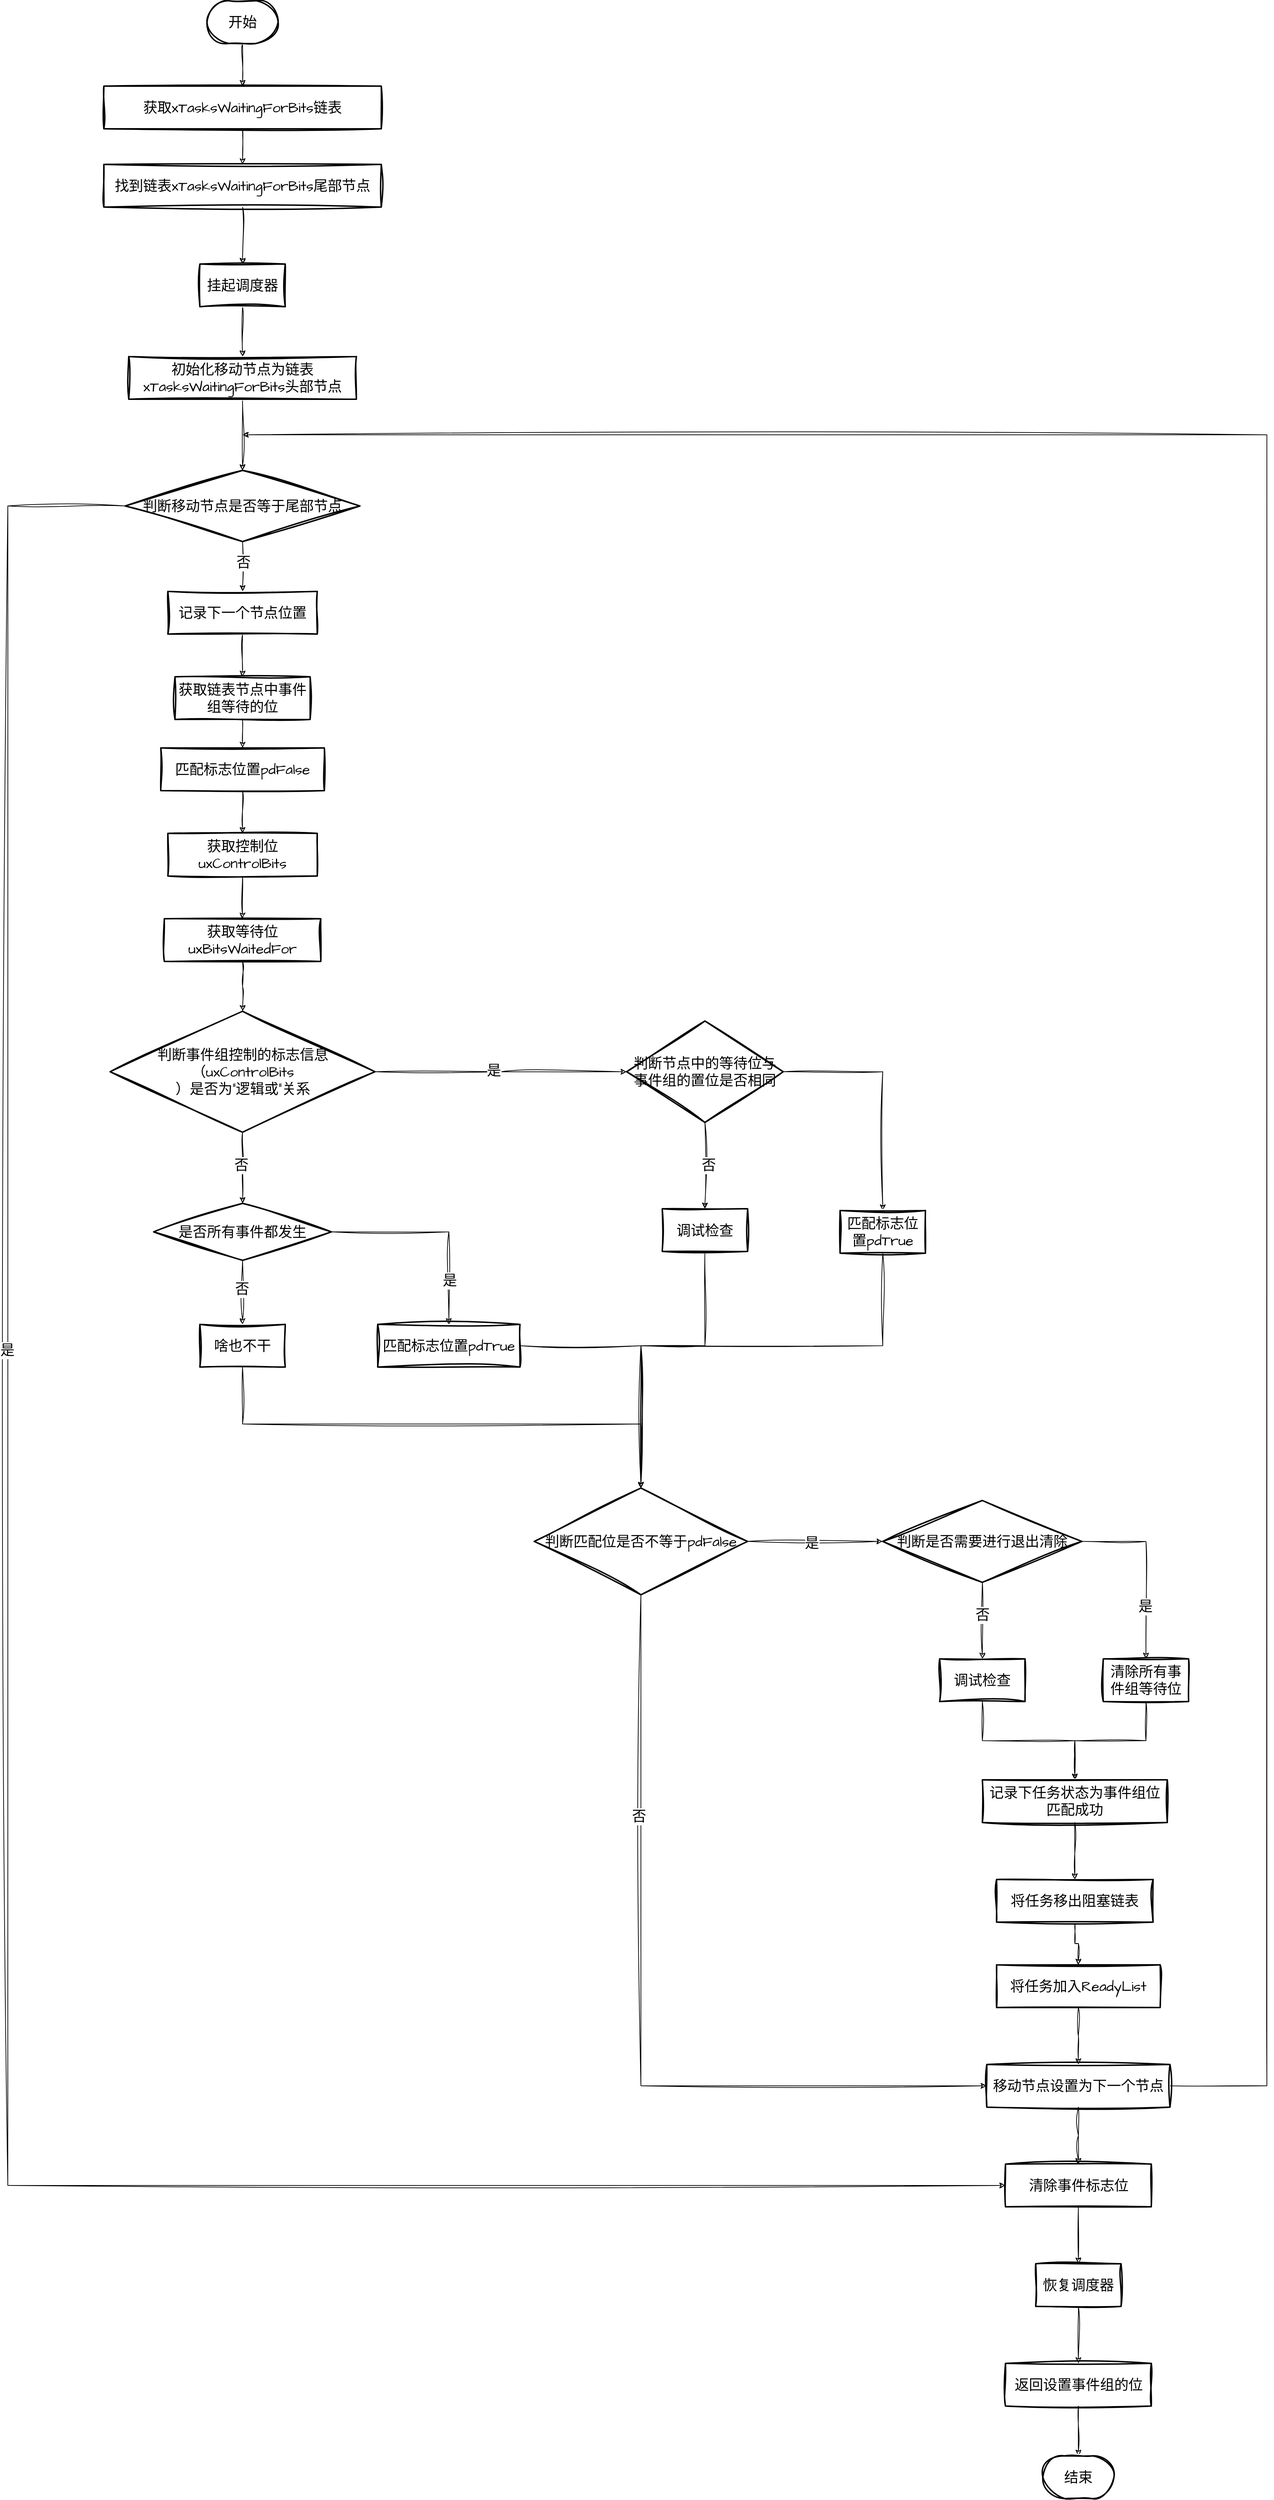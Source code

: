 <mxfile version="21.6.8" type="device">
  <diagram name="第 1 页" id="2jLeyboqFyv5W4rlKdoD">
    <mxGraphModel dx="2625" dy="1573" grid="1" gridSize="10" guides="1" tooltips="1" connect="1" arrows="1" fold="1" page="1" pageScale="1" pageWidth="3300" pageHeight="4681" math="0" shadow="0">
      <root>
        <mxCell id="0" />
        <mxCell id="1" parent="0" />
        <mxCell id="trLXYf26ftDSueT9GZZE-4" value="" style="edgeStyle=orthogonalEdgeStyle;rounded=0;hachureGap=4;orthogonalLoop=1;jettySize=auto;html=1;fontFamily=Architects Daughter;fontSource=https%3A%2F%2Ffonts.googleapis.com%2Fcss%3Ffamily%3DArchitects%2BDaughter;fontSize=16;sketch=1;curveFitting=1;jiggle=2;" edge="1" parent="1" source="trLXYf26ftDSueT9GZZE-2" target="trLXYf26ftDSueT9GZZE-3">
          <mxGeometry relative="1" as="geometry" />
        </mxCell>
        <mxCell id="trLXYf26ftDSueT9GZZE-2" value="开始" style="strokeWidth=2;html=1;shape=mxgraph.flowchart.terminator;whiteSpace=wrap;hachureGap=4;fontFamily=Architects Daughter;fontSource=https%3A%2F%2Ffonts.googleapis.com%2Fcss%3Ffamily%3DArchitects%2BDaughter;fontSize=20;rounded=0;sketch=1;curveFitting=1;jiggle=2;" vertex="1" parent="1">
          <mxGeometry x="350" y="60" width="100" height="60" as="geometry" />
        </mxCell>
        <mxCell id="trLXYf26ftDSueT9GZZE-6" value="" style="edgeStyle=orthogonalEdgeStyle;rounded=0;hachureGap=4;orthogonalLoop=1;jettySize=auto;html=1;fontFamily=Architects Daughter;fontSource=https%3A%2F%2Ffonts.googleapis.com%2Fcss%3Ffamily%3DArchitects%2BDaughter;fontSize=16;sketch=1;curveFitting=1;jiggle=2;" edge="1" parent="1" source="trLXYf26ftDSueT9GZZE-3" target="trLXYf26ftDSueT9GZZE-5">
          <mxGeometry relative="1" as="geometry" />
        </mxCell>
        <mxCell id="trLXYf26ftDSueT9GZZE-3" value="获取xTasksWaitingForBits链表" style="whiteSpace=wrap;html=1;fontSize=20;fontFamily=Architects Daughter;strokeWidth=2;hachureGap=4;fontSource=https%3A%2F%2Ffonts.googleapis.com%2Fcss%3Ffamily%3DArchitects%2BDaughter;rounded=0;sketch=1;curveFitting=1;jiggle=2;" vertex="1" parent="1">
          <mxGeometry x="205" y="180" width="390" height="60" as="geometry" />
        </mxCell>
        <mxCell id="trLXYf26ftDSueT9GZZE-8" value="" style="edgeStyle=orthogonalEdgeStyle;rounded=0;hachureGap=4;orthogonalLoop=1;jettySize=auto;html=1;fontFamily=Architects Daughter;fontSource=https%3A%2F%2Ffonts.googleapis.com%2Fcss%3Ffamily%3DArchitects%2BDaughter;fontSize=16;sketch=1;curveFitting=1;jiggle=2;" edge="1" parent="1" source="trLXYf26ftDSueT9GZZE-5" target="trLXYf26ftDSueT9GZZE-7">
          <mxGeometry relative="1" as="geometry" />
        </mxCell>
        <mxCell id="trLXYf26ftDSueT9GZZE-5" value="找到链表xTasksWaitingForBits尾部节点" style="whiteSpace=wrap;html=1;fontSize=20;fontFamily=Architects Daughter;strokeWidth=2;hachureGap=4;fontSource=https%3A%2F%2Ffonts.googleapis.com%2Fcss%3Ffamily%3DArchitects%2BDaughter;rounded=0;sketch=1;curveFitting=1;jiggle=2;" vertex="1" parent="1">
          <mxGeometry x="205" y="290" width="390" height="60" as="geometry" />
        </mxCell>
        <mxCell id="trLXYf26ftDSueT9GZZE-10" value="" style="edgeStyle=orthogonalEdgeStyle;rounded=0;hachureGap=4;orthogonalLoop=1;jettySize=auto;html=1;fontFamily=Architects Daughter;fontSource=https%3A%2F%2Ffonts.googleapis.com%2Fcss%3Ffamily%3DArchitects%2BDaughter;fontSize=16;sketch=1;curveFitting=1;jiggle=2;" edge="1" parent="1" source="trLXYf26ftDSueT9GZZE-7" target="trLXYf26ftDSueT9GZZE-9">
          <mxGeometry relative="1" as="geometry" />
        </mxCell>
        <mxCell id="trLXYf26ftDSueT9GZZE-7" value="挂起调度器" style="whiteSpace=wrap;html=1;fontSize=20;fontFamily=Architects Daughter;strokeWidth=2;hachureGap=4;fontSource=https%3A%2F%2Ffonts.googleapis.com%2Fcss%3Ffamily%3DArchitects%2BDaughter;rounded=0;sketch=1;curveFitting=1;jiggle=2;" vertex="1" parent="1">
          <mxGeometry x="340" y="430" width="120" height="60" as="geometry" />
        </mxCell>
        <mxCell id="trLXYf26ftDSueT9GZZE-12" value="" style="edgeStyle=orthogonalEdgeStyle;rounded=0;hachureGap=4;orthogonalLoop=1;jettySize=auto;html=1;fontFamily=Architects Daughter;fontSource=https%3A%2F%2Ffonts.googleapis.com%2Fcss%3Ffamily%3DArchitects%2BDaughter;fontSize=16;sketch=1;curveFitting=1;jiggle=2;" edge="1" parent="1" source="trLXYf26ftDSueT9GZZE-9" target="trLXYf26ftDSueT9GZZE-11">
          <mxGeometry relative="1" as="geometry" />
        </mxCell>
        <mxCell id="trLXYf26ftDSueT9GZZE-9" value="初始化移动节点为链表xTasksWaitingForBits头部节点" style="whiteSpace=wrap;html=1;fontSize=20;fontFamily=Architects Daughter;strokeWidth=2;hachureGap=4;fontSource=https%3A%2F%2Ffonts.googleapis.com%2Fcss%3Ffamily%3DArchitects%2BDaughter;rounded=0;sketch=1;curveFitting=1;jiggle=2;" vertex="1" parent="1">
          <mxGeometry x="240" y="560" width="320" height="60" as="geometry" />
        </mxCell>
        <mxCell id="trLXYf26ftDSueT9GZZE-14" value="" style="edgeStyle=orthogonalEdgeStyle;rounded=0;hachureGap=4;orthogonalLoop=1;jettySize=auto;html=1;fontFamily=Architects Daughter;fontSource=https%3A%2F%2Ffonts.googleapis.com%2Fcss%3Ffamily%3DArchitects%2BDaughter;fontSize=16;sketch=1;curveFitting=1;jiggle=2;" edge="1" parent="1" source="trLXYf26ftDSueT9GZZE-11" target="trLXYf26ftDSueT9GZZE-13">
          <mxGeometry relative="1" as="geometry" />
        </mxCell>
        <mxCell id="trLXYf26ftDSueT9GZZE-23" value="否" style="edgeLabel;html=1;align=center;verticalAlign=middle;resizable=0;points=[];fontSize=20;fontFamily=Architects Daughter;rounded=0;sketch=1;curveFitting=1;jiggle=2;" vertex="1" connectable="0" parent="trLXYf26ftDSueT9GZZE-14">
          <mxGeometry x="-0.171" y="1" relative="1" as="geometry">
            <mxPoint as="offset" />
          </mxGeometry>
        </mxCell>
        <mxCell id="trLXYf26ftDSueT9GZZE-88" style="edgeStyle=orthogonalEdgeStyle;rounded=0;orthogonalLoop=1;jettySize=auto;html=1;entryX=0;entryY=0.5;entryDx=0;entryDy=0;sketch=1;curveFitting=1;jiggle=2;" edge="1" parent="1" source="trLXYf26ftDSueT9GZZE-11" target="trLXYf26ftDSueT9GZZE-78">
          <mxGeometry relative="1" as="geometry">
            <Array as="points">
              <mxPoint x="70" y="770" />
              <mxPoint x="70" y="3130" />
            </Array>
          </mxGeometry>
        </mxCell>
        <mxCell id="trLXYf26ftDSueT9GZZE-90" value="是" style="edgeLabel;html=1;align=center;verticalAlign=middle;resizable=0;points=[];fontSize=20;fontFamily=Architects Daughter;" vertex="1" connectable="0" parent="trLXYf26ftDSueT9GZZE-88">
          <mxGeometry x="-0.312" y="-1" relative="1" as="geometry">
            <mxPoint as="offset" />
          </mxGeometry>
        </mxCell>
        <mxCell id="trLXYf26ftDSueT9GZZE-11" value="判断移动节点是否等于尾部节点" style="rhombus;whiteSpace=wrap;html=1;fontSize=20;fontFamily=Architects Daughter;strokeWidth=2;hachureGap=4;fontSource=https%3A%2F%2Ffonts.googleapis.com%2Fcss%3Ffamily%3DArchitects%2BDaughter;rounded=0;sketch=1;curveFitting=1;jiggle=2;" vertex="1" parent="1">
          <mxGeometry x="235" y="720" width="330" height="100" as="geometry" />
        </mxCell>
        <mxCell id="trLXYf26ftDSueT9GZZE-16" value="" style="edgeStyle=orthogonalEdgeStyle;rounded=0;hachureGap=4;orthogonalLoop=1;jettySize=auto;html=1;fontFamily=Architects Daughter;fontSource=https%3A%2F%2Ffonts.googleapis.com%2Fcss%3Ffamily%3DArchitects%2BDaughter;fontSize=16;sketch=1;curveFitting=1;jiggle=2;" edge="1" parent="1" source="trLXYf26ftDSueT9GZZE-13" target="trLXYf26ftDSueT9GZZE-15">
          <mxGeometry relative="1" as="geometry" />
        </mxCell>
        <mxCell id="trLXYf26ftDSueT9GZZE-13" value="记录下一个节点位置" style="whiteSpace=wrap;html=1;fontSize=20;fontFamily=Architects Daughter;strokeWidth=2;hachureGap=4;fontSource=https%3A%2F%2Ffonts.googleapis.com%2Fcss%3Ffamily%3DArchitects%2BDaughter;rounded=0;sketch=1;curveFitting=1;jiggle=2;" vertex="1" parent="1">
          <mxGeometry x="295" y="890" width="210" height="60" as="geometry" />
        </mxCell>
        <mxCell id="trLXYf26ftDSueT9GZZE-18" value="" style="edgeStyle=orthogonalEdgeStyle;rounded=0;hachureGap=4;orthogonalLoop=1;jettySize=auto;html=1;fontFamily=Architects Daughter;fontSource=https%3A%2F%2Ffonts.googleapis.com%2Fcss%3Ffamily%3DArchitects%2BDaughter;fontSize=16;sketch=1;curveFitting=1;jiggle=2;" edge="1" parent="1" source="trLXYf26ftDSueT9GZZE-15" target="trLXYf26ftDSueT9GZZE-17">
          <mxGeometry relative="1" as="geometry" />
        </mxCell>
        <mxCell id="trLXYf26ftDSueT9GZZE-15" value="获取链表节点中事件组等待的位" style="whiteSpace=wrap;html=1;fontSize=20;fontFamily=Architects Daughter;strokeWidth=2;hachureGap=4;fontSource=https%3A%2F%2Ffonts.googleapis.com%2Fcss%3Ffamily%3DArchitects%2BDaughter;rounded=0;sketch=1;curveFitting=1;jiggle=2;" vertex="1" parent="1">
          <mxGeometry x="305" y="1010" width="190" height="60" as="geometry" />
        </mxCell>
        <mxCell id="trLXYf26ftDSueT9GZZE-20" value="" style="edgeStyle=orthogonalEdgeStyle;rounded=0;hachureGap=4;orthogonalLoop=1;jettySize=auto;html=1;fontFamily=Architects Daughter;fontSource=https%3A%2F%2Ffonts.googleapis.com%2Fcss%3Ffamily%3DArchitects%2BDaughter;fontSize=16;sketch=1;curveFitting=1;jiggle=2;" edge="1" parent="1" source="trLXYf26ftDSueT9GZZE-17" target="trLXYf26ftDSueT9GZZE-19">
          <mxGeometry relative="1" as="geometry" />
        </mxCell>
        <mxCell id="trLXYf26ftDSueT9GZZE-17" value="匹配标志位置pdFalse" style="whiteSpace=wrap;html=1;fontSize=20;fontFamily=Architects Daughter;strokeWidth=2;hachureGap=4;fontSource=https%3A%2F%2Ffonts.googleapis.com%2Fcss%3Ffamily%3DArchitects%2BDaughter;rounded=0;sketch=1;curveFitting=1;jiggle=2;" vertex="1" parent="1">
          <mxGeometry x="285" y="1110" width="230" height="60" as="geometry" />
        </mxCell>
        <mxCell id="trLXYf26ftDSueT9GZZE-25" value="" style="edgeStyle=orthogonalEdgeStyle;rounded=0;hachureGap=4;orthogonalLoop=1;jettySize=auto;html=1;fontFamily=Architects Daughter;fontSource=https%3A%2F%2Ffonts.googleapis.com%2Fcss%3Ffamily%3DArchitects%2BDaughter;fontSize=16;sketch=1;curveFitting=1;jiggle=2;" edge="1" parent="1" source="trLXYf26ftDSueT9GZZE-19" target="trLXYf26ftDSueT9GZZE-24">
          <mxGeometry relative="1" as="geometry" />
        </mxCell>
        <mxCell id="trLXYf26ftDSueT9GZZE-19" value="获取控制位uxControlBits" style="whiteSpace=wrap;html=1;fontSize=20;fontFamily=Architects Daughter;strokeWidth=2;hachureGap=4;fontSource=https%3A%2F%2Ffonts.googleapis.com%2Fcss%3Ffamily%3DArchitects%2BDaughter;rounded=0;sketch=1;curveFitting=1;jiggle=2;" vertex="1" parent="1">
          <mxGeometry x="295" y="1230" width="210" height="60" as="geometry" />
        </mxCell>
        <mxCell id="trLXYf26ftDSueT9GZZE-27" value="" style="edgeStyle=orthogonalEdgeStyle;rounded=0;hachureGap=4;orthogonalLoop=1;jettySize=auto;html=1;fontFamily=Architects Daughter;fontSource=https%3A%2F%2Ffonts.googleapis.com%2Fcss%3Ffamily%3DArchitects%2BDaughter;fontSize=16;sketch=1;curveFitting=1;jiggle=2;" edge="1" parent="1" source="trLXYf26ftDSueT9GZZE-24" target="trLXYf26ftDSueT9GZZE-26">
          <mxGeometry relative="1" as="geometry" />
        </mxCell>
        <mxCell id="trLXYf26ftDSueT9GZZE-24" value="获取等待位uxBitsWaitedFor" style="whiteSpace=wrap;html=1;fontSize=20;fontFamily=Architects Daughter;strokeWidth=2;hachureGap=4;fontSource=https%3A%2F%2Ffonts.googleapis.com%2Fcss%3Ffamily%3DArchitects%2BDaughter;rounded=0;sketch=1;curveFitting=1;jiggle=2;" vertex="1" parent="1">
          <mxGeometry x="290" y="1350" width="220" height="60" as="geometry" />
        </mxCell>
        <mxCell id="trLXYf26ftDSueT9GZZE-29" value="" style="edgeStyle=orthogonalEdgeStyle;rounded=0;hachureGap=4;orthogonalLoop=1;jettySize=auto;html=1;fontFamily=Architects Daughter;fontSource=https%3A%2F%2Ffonts.googleapis.com%2Fcss%3Ffamily%3DArchitects%2BDaughter;fontSize=16;sketch=1;curveFitting=1;jiggle=2;" edge="1" parent="1" source="trLXYf26ftDSueT9GZZE-26" target="trLXYf26ftDSueT9GZZE-28">
          <mxGeometry relative="1" as="geometry" />
        </mxCell>
        <mxCell id="trLXYf26ftDSueT9GZZE-30" value="否" style="edgeLabel;html=1;align=center;verticalAlign=middle;resizable=0;points=[];fontSize=20;fontFamily=Architects Daughter;rounded=0;sketch=1;curveFitting=1;jiggle=2;" vertex="1" connectable="0" parent="trLXYf26ftDSueT9GZZE-29">
          <mxGeometry x="-0.077" y="-2" relative="1" as="geometry">
            <mxPoint as="offset" />
          </mxGeometry>
        </mxCell>
        <mxCell id="trLXYf26ftDSueT9GZZE-38" value="" style="edgeStyle=orthogonalEdgeStyle;rounded=0;hachureGap=4;orthogonalLoop=1;jettySize=auto;html=1;fontFamily=Architects Daughter;fontSource=https%3A%2F%2Ffonts.googleapis.com%2Fcss%3Ffamily%3DArchitects%2BDaughter;fontSize=16;sketch=1;curveFitting=1;jiggle=2;" edge="1" parent="1" source="trLXYf26ftDSueT9GZZE-26" target="trLXYf26ftDSueT9GZZE-37">
          <mxGeometry relative="1" as="geometry" />
        </mxCell>
        <mxCell id="trLXYf26ftDSueT9GZZE-39" value="是" style="edgeLabel;html=1;align=center;verticalAlign=middle;resizable=0;points=[];fontSize=20;fontFamily=Architects Daughter;rounded=0;sketch=1;curveFitting=1;jiggle=2;" vertex="1" connectable="0" parent="trLXYf26ftDSueT9GZZE-38">
          <mxGeometry x="-0.061" y="2" relative="1" as="geometry">
            <mxPoint as="offset" />
          </mxGeometry>
        </mxCell>
        <mxCell id="trLXYf26ftDSueT9GZZE-26" value="判断事件组控制的标志信息（uxControlBits&lt;br&gt;）是否为“逻辑或”关系" style="rhombus;whiteSpace=wrap;html=1;fontSize=20;fontFamily=Architects Daughter;strokeWidth=2;hachureGap=4;fontSource=https%3A%2F%2Ffonts.googleapis.com%2Fcss%3Ffamily%3DArchitects%2BDaughter;rounded=0;sketch=1;curveFitting=1;jiggle=2;" vertex="1" parent="1">
          <mxGeometry x="213.75" y="1480" width="372.5" height="170" as="geometry" />
        </mxCell>
        <mxCell id="trLXYf26ftDSueT9GZZE-32" value="" style="edgeStyle=orthogonalEdgeStyle;rounded=0;hachureGap=4;orthogonalLoop=1;jettySize=auto;html=1;fontFamily=Architects Daughter;fontSource=https%3A%2F%2Ffonts.googleapis.com%2Fcss%3Ffamily%3DArchitects%2BDaughter;fontSize=16;sketch=1;curveFitting=1;jiggle=2;" edge="1" parent="1" source="trLXYf26ftDSueT9GZZE-28" target="trLXYf26ftDSueT9GZZE-31">
          <mxGeometry relative="1" as="geometry" />
        </mxCell>
        <mxCell id="trLXYf26ftDSueT9GZZE-33" value="否" style="edgeLabel;html=1;align=center;verticalAlign=middle;resizable=0;points=[];fontSize=20;fontFamily=Architects Daughter;rounded=0;sketch=1;curveFitting=1;jiggle=2;" vertex="1" connectable="0" parent="trLXYf26ftDSueT9GZZE-32">
          <mxGeometry x="-0.108" y="-1" relative="1" as="geometry">
            <mxPoint as="offset" />
          </mxGeometry>
        </mxCell>
        <mxCell id="trLXYf26ftDSueT9GZZE-35" value="" style="edgeStyle=orthogonalEdgeStyle;rounded=0;hachureGap=4;orthogonalLoop=1;jettySize=auto;html=1;fontFamily=Architects Daughter;fontSource=https%3A%2F%2Ffonts.googleapis.com%2Fcss%3Ffamily%3DArchitects%2BDaughter;fontSize=16;sketch=1;curveFitting=1;jiggle=2;" edge="1" parent="1" source="trLXYf26ftDSueT9GZZE-28" target="trLXYf26ftDSueT9GZZE-34">
          <mxGeometry relative="1" as="geometry" />
        </mxCell>
        <mxCell id="trLXYf26ftDSueT9GZZE-36" value="是" style="edgeLabel;html=1;align=center;verticalAlign=middle;resizable=0;points=[];fontSize=20;fontFamily=Architects Daughter;rounded=0;sketch=1;curveFitting=1;jiggle=2;" vertex="1" connectable="0" parent="trLXYf26ftDSueT9GZZE-35">
          <mxGeometry x="0.578" y="1" relative="1" as="geometry">
            <mxPoint as="offset" />
          </mxGeometry>
        </mxCell>
        <mxCell id="trLXYf26ftDSueT9GZZE-28" value="是否所有事件都发生" style="rhombus;whiteSpace=wrap;html=1;fontSize=20;fontFamily=Architects Daughter;strokeWidth=2;hachureGap=4;fontSource=https%3A%2F%2Ffonts.googleapis.com%2Fcss%3Ffamily%3DArchitects%2BDaughter;rounded=0;sketch=1;curveFitting=1;jiggle=2;" vertex="1" parent="1">
          <mxGeometry x="275" y="1750" width="250" height="80" as="geometry" />
        </mxCell>
        <mxCell id="trLXYf26ftDSueT9GZZE-49" value="" style="edgeStyle=orthogonalEdgeStyle;rounded=0;hachureGap=4;orthogonalLoop=1;jettySize=auto;html=1;fontFamily=Architects Daughter;fontSource=https%3A%2F%2Ffonts.googleapis.com%2Fcss%3Ffamily%3DArchitects%2BDaughter;fontSize=16;sketch=1;curveFitting=1;jiggle=2;" edge="1" parent="1" source="trLXYf26ftDSueT9GZZE-31" target="trLXYf26ftDSueT9GZZE-48">
          <mxGeometry relative="1" as="geometry">
            <Array as="points">
              <mxPoint x="400" y="2060" />
              <mxPoint x="960" y="2060" />
            </Array>
          </mxGeometry>
        </mxCell>
        <mxCell id="trLXYf26ftDSueT9GZZE-31" value="啥也不干" style="whiteSpace=wrap;html=1;fontSize=20;fontFamily=Architects Daughter;strokeWidth=2;hachureGap=4;fontSource=https%3A%2F%2Ffonts.googleapis.com%2Fcss%3Ffamily%3DArchitects%2BDaughter;rounded=0;sketch=1;curveFitting=1;jiggle=2;" vertex="1" parent="1">
          <mxGeometry x="340" y="1920" width="120" height="60" as="geometry" />
        </mxCell>
        <mxCell id="trLXYf26ftDSueT9GZZE-52" style="edgeStyle=orthogonalEdgeStyle;rounded=0;hachureGap=4;orthogonalLoop=1;jettySize=auto;html=1;entryX=0.5;entryY=0;entryDx=0;entryDy=0;fontFamily=Architects Daughter;fontSource=https%3A%2F%2Ffonts.googleapis.com%2Fcss%3Ffamily%3DArchitects%2BDaughter;fontSize=16;sketch=1;curveFitting=1;jiggle=2;" edge="1" parent="1" source="trLXYf26ftDSueT9GZZE-34" target="trLXYf26ftDSueT9GZZE-48">
          <mxGeometry relative="1" as="geometry" />
        </mxCell>
        <mxCell id="trLXYf26ftDSueT9GZZE-34" value="匹配标志位置pdTrue" style="whiteSpace=wrap;html=1;fontSize=20;fontFamily=Architects Daughter;strokeWidth=2;hachureGap=4;fontSource=https%3A%2F%2Ffonts.googleapis.com%2Fcss%3Ffamily%3DArchitects%2BDaughter;rounded=0;sketch=1;curveFitting=1;jiggle=2;" vertex="1" parent="1">
          <mxGeometry x="590" y="1920" width="200" height="60" as="geometry" />
        </mxCell>
        <mxCell id="trLXYf26ftDSueT9GZZE-41" value="" style="edgeStyle=orthogonalEdgeStyle;rounded=0;hachureGap=4;orthogonalLoop=1;jettySize=auto;html=1;fontFamily=Architects Daughter;fontSource=https%3A%2F%2Ffonts.googleapis.com%2Fcss%3Ffamily%3DArchitects%2BDaughter;fontSize=16;sketch=1;curveFitting=1;jiggle=2;" edge="1" parent="1" source="trLXYf26ftDSueT9GZZE-37" target="trLXYf26ftDSueT9GZZE-40">
          <mxGeometry relative="1" as="geometry" />
        </mxCell>
        <mxCell id="trLXYf26ftDSueT9GZZE-42" value="否" style="edgeLabel;html=1;align=center;verticalAlign=middle;resizable=0;points=[];fontSize=20;fontFamily=Architects Daughter;rounded=0;sketch=1;curveFitting=1;jiggle=2;" vertex="1" connectable="0" parent="trLXYf26ftDSueT9GZZE-41">
          <mxGeometry x="-0.017" y="5" relative="1" as="geometry">
            <mxPoint as="offset" />
          </mxGeometry>
        </mxCell>
        <mxCell id="trLXYf26ftDSueT9GZZE-44" value="" style="edgeStyle=orthogonalEdgeStyle;rounded=0;hachureGap=4;orthogonalLoop=1;jettySize=auto;html=1;fontFamily=Architects Daughter;fontSource=https%3A%2F%2Ffonts.googleapis.com%2Fcss%3Ffamily%3DArchitects%2BDaughter;fontSize=16;sketch=1;curveFitting=1;jiggle=2;" edge="1" parent="1" source="trLXYf26ftDSueT9GZZE-37" target="trLXYf26ftDSueT9GZZE-43">
          <mxGeometry relative="1" as="geometry" />
        </mxCell>
        <mxCell id="trLXYf26ftDSueT9GZZE-37" value="判断节点中的等待位与事件组的置位是否相同" style="rhombus;whiteSpace=wrap;html=1;fontSize=20;fontFamily=Architects Daughter;strokeWidth=2;hachureGap=4;fontSource=https%3A%2F%2Ffonts.googleapis.com%2Fcss%3Ffamily%3DArchitects%2BDaughter;rounded=0;sketch=1;curveFitting=1;jiggle=2;" vertex="1" parent="1">
          <mxGeometry x="940" y="1493.75" width="220" height="142.5" as="geometry" />
        </mxCell>
        <mxCell id="trLXYf26ftDSueT9GZZE-54" style="edgeStyle=orthogonalEdgeStyle;rounded=0;hachureGap=4;orthogonalLoop=1;jettySize=auto;html=1;entryX=0.5;entryY=0;entryDx=0;entryDy=0;fontFamily=Architects Daughter;fontSource=https%3A%2F%2Ffonts.googleapis.com%2Fcss%3Ffamily%3DArchitects%2BDaughter;fontSize=16;sketch=1;curveFitting=1;jiggle=2;" edge="1" parent="1" source="trLXYf26ftDSueT9GZZE-40" target="trLXYf26ftDSueT9GZZE-48">
          <mxGeometry relative="1" as="geometry">
            <Array as="points">
              <mxPoint x="1050" y="1950" />
              <mxPoint x="960" y="1950" />
            </Array>
          </mxGeometry>
        </mxCell>
        <mxCell id="trLXYf26ftDSueT9GZZE-40" value="调试检查" style="whiteSpace=wrap;html=1;fontSize=20;fontFamily=Architects Daughter;strokeWidth=2;hachureGap=4;fontSource=https%3A%2F%2Ffonts.googleapis.com%2Fcss%3Ffamily%3DArchitects%2BDaughter;rounded=0;sketch=1;curveFitting=1;jiggle=2;" vertex="1" parent="1">
          <mxGeometry x="990" y="1757.5" width="120" height="60" as="geometry" />
        </mxCell>
        <mxCell id="trLXYf26ftDSueT9GZZE-55" style="edgeStyle=orthogonalEdgeStyle;rounded=0;hachureGap=4;orthogonalLoop=1;jettySize=auto;html=1;entryX=0.5;entryY=0;entryDx=0;entryDy=0;fontFamily=Architects Daughter;fontSource=https%3A%2F%2Ffonts.googleapis.com%2Fcss%3Ffamily%3DArchitects%2BDaughter;fontSize=16;sketch=1;curveFitting=1;jiggle=2;" edge="1" parent="1" source="trLXYf26ftDSueT9GZZE-43" target="trLXYf26ftDSueT9GZZE-48">
          <mxGeometry relative="1" as="geometry">
            <Array as="points">
              <mxPoint x="1300" y="1950" />
              <mxPoint x="960" y="1950" />
            </Array>
          </mxGeometry>
        </mxCell>
        <mxCell id="trLXYf26ftDSueT9GZZE-43" value="匹配标志位置pdTrue" style="whiteSpace=wrap;html=1;fontSize=20;fontFamily=Architects Daughter;strokeWidth=2;hachureGap=4;fontSource=https%3A%2F%2Ffonts.googleapis.com%2Fcss%3Ffamily%3DArchitects%2BDaughter;rounded=0;sketch=1;curveFitting=1;jiggle=2;" vertex="1" parent="1">
          <mxGeometry x="1240" y="1760" width="120" height="60" as="geometry" />
        </mxCell>
        <mxCell id="trLXYf26ftDSueT9GZZE-57" value="" style="edgeStyle=orthogonalEdgeStyle;rounded=0;hachureGap=4;orthogonalLoop=1;jettySize=auto;html=1;fontFamily=Architects Daughter;fontSource=https%3A%2F%2Ffonts.googleapis.com%2Fcss%3Ffamily%3DArchitects%2BDaughter;fontSize=16;sketch=1;curveFitting=1;jiggle=2;" edge="1" parent="1" source="trLXYf26ftDSueT9GZZE-48" target="trLXYf26ftDSueT9GZZE-56">
          <mxGeometry relative="1" as="geometry" />
        </mxCell>
        <mxCell id="trLXYf26ftDSueT9GZZE-58" value="是" style="edgeLabel;html=1;align=center;verticalAlign=middle;resizable=0;points=[];fontSize=20;fontFamily=Architects Daughter;rounded=0;sketch=1;curveFitting=1;jiggle=2;" vertex="1" connectable="0" parent="trLXYf26ftDSueT9GZZE-57">
          <mxGeometry x="-0.07" y="-2" relative="1" as="geometry">
            <mxPoint x="1" as="offset" />
          </mxGeometry>
        </mxCell>
        <mxCell id="trLXYf26ftDSueT9GZZE-75" style="edgeStyle=orthogonalEdgeStyle;rounded=0;hachureGap=4;orthogonalLoop=1;jettySize=auto;html=1;entryX=0;entryY=0.5;entryDx=0;entryDy=0;fontFamily=Architects Daughter;fontSource=https%3A%2F%2Ffonts.googleapis.com%2Fcss%3Ffamily%3DArchitects%2BDaughter;fontSize=16;sketch=1;curveFitting=1;jiggle=2;" edge="1" parent="1" source="trLXYf26ftDSueT9GZZE-48" target="trLXYf26ftDSueT9GZZE-72">
          <mxGeometry relative="1" as="geometry">
            <Array as="points">
              <mxPoint x="960" y="2990" />
            </Array>
          </mxGeometry>
        </mxCell>
        <mxCell id="trLXYf26ftDSueT9GZZE-76" value="否" style="edgeLabel;html=1;align=center;verticalAlign=middle;resizable=0;points=[];fontSize=20;fontFamily=Architects Daughter;rounded=0;sketch=1;curveFitting=1;jiggle=2;" vertex="1" connectable="0" parent="trLXYf26ftDSueT9GZZE-75">
          <mxGeometry x="-0.47" y="-3" relative="1" as="geometry">
            <mxPoint y="-1" as="offset" />
          </mxGeometry>
        </mxCell>
        <mxCell id="trLXYf26ftDSueT9GZZE-48" value="判断匹配位是否不等于pdFalse" style="rhombus;whiteSpace=wrap;html=1;fontSize=20;fontFamily=Architects Daughter;strokeWidth=2;hachureGap=4;fontSource=https%3A%2F%2Ffonts.googleapis.com%2Fcss%3Ffamily%3DArchitects%2BDaughter;rounded=0;sketch=1;curveFitting=1;jiggle=2;" vertex="1" parent="1">
          <mxGeometry x="810" y="2150" width="300" height="150" as="geometry" />
        </mxCell>
        <mxCell id="trLXYf26ftDSueT9GZZE-60" value="" style="edgeStyle=orthogonalEdgeStyle;rounded=0;hachureGap=4;orthogonalLoop=1;jettySize=auto;html=1;fontFamily=Architects Daughter;fontSource=https%3A%2F%2Ffonts.googleapis.com%2Fcss%3Ffamily%3DArchitects%2BDaughter;fontSize=16;sketch=1;curveFitting=1;jiggle=2;" edge="1" parent="1" source="trLXYf26ftDSueT9GZZE-56" target="trLXYf26ftDSueT9GZZE-59">
          <mxGeometry relative="1" as="geometry" />
        </mxCell>
        <mxCell id="trLXYf26ftDSueT9GZZE-61" value="否" style="edgeLabel;html=1;align=center;verticalAlign=middle;resizable=0;points=[];fontSize=20;fontFamily=Architects Daughter;rounded=0;sketch=1;curveFitting=1;jiggle=2;" vertex="1" connectable="0" parent="trLXYf26ftDSueT9GZZE-60">
          <mxGeometry x="-0.151" relative="1" as="geometry">
            <mxPoint as="offset" />
          </mxGeometry>
        </mxCell>
        <mxCell id="trLXYf26ftDSueT9GZZE-63" value="" style="edgeStyle=orthogonalEdgeStyle;rounded=0;hachureGap=4;orthogonalLoop=1;jettySize=auto;html=1;fontFamily=Architects Daughter;fontSource=https%3A%2F%2Ffonts.googleapis.com%2Fcss%3Ffamily%3DArchitects%2BDaughter;fontSize=16;sketch=1;curveFitting=1;jiggle=2;" edge="1" parent="1" source="trLXYf26ftDSueT9GZZE-56" target="trLXYf26ftDSueT9GZZE-62">
          <mxGeometry relative="1" as="geometry" />
        </mxCell>
        <mxCell id="trLXYf26ftDSueT9GZZE-64" value="是" style="edgeLabel;html=1;align=center;verticalAlign=middle;resizable=0;points=[];fontSize=20;fontFamily=Architects Daughter;rounded=0;sketch=1;curveFitting=1;jiggle=2;" vertex="1" connectable="0" parent="trLXYf26ftDSueT9GZZE-63">
          <mxGeometry x="0.419" y="-1" relative="1" as="geometry">
            <mxPoint as="offset" />
          </mxGeometry>
        </mxCell>
        <mxCell id="trLXYf26ftDSueT9GZZE-56" value="判断是否需要进行退出清除" style="rhombus;whiteSpace=wrap;html=1;fontSize=20;fontFamily=Architects Daughter;strokeWidth=2;hachureGap=4;fontSource=https%3A%2F%2Ffonts.googleapis.com%2Fcss%3Ffamily%3DArchitects%2BDaughter;rounded=0;sketch=1;curveFitting=1;jiggle=2;" vertex="1" parent="1">
          <mxGeometry x="1300" y="2167.5" width="280" height="115" as="geometry" />
        </mxCell>
        <mxCell id="trLXYf26ftDSueT9GZZE-66" value="" style="edgeStyle=orthogonalEdgeStyle;rounded=0;hachureGap=4;orthogonalLoop=1;jettySize=auto;html=1;fontFamily=Architects Daughter;fontSource=https%3A%2F%2Ffonts.googleapis.com%2Fcss%3Ffamily%3DArchitects%2BDaughter;fontSize=16;sketch=1;curveFitting=1;jiggle=2;" edge="1" parent="1" source="trLXYf26ftDSueT9GZZE-59" target="trLXYf26ftDSueT9GZZE-65">
          <mxGeometry relative="1" as="geometry" />
        </mxCell>
        <mxCell id="trLXYf26ftDSueT9GZZE-59" value="调试检查" style="whiteSpace=wrap;html=1;fontSize=20;fontFamily=Architects Daughter;strokeWidth=2;hachureGap=4;fontSource=https%3A%2F%2Ffonts.googleapis.com%2Fcss%3Ffamily%3DArchitects%2BDaughter;rounded=0;sketch=1;curveFitting=1;jiggle=2;" vertex="1" parent="1">
          <mxGeometry x="1380" y="2390" width="120" height="60" as="geometry" />
        </mxCell>
        <mxCell id="trLXYf26ftDSueT9GZZE-67" style="edgeStyle=orthogonalEdgeStyle;rounded=0;hachureGap=4;orthogonalLoop=1;jettySize=auto;html=1;entryX=0.5;entryY=0;entryDx=0;entryDy=0;fontFamily=Architects Daughter;fontSource=https%3A%2F%2Ffonts.googleapis.com%2Fcss%3Ffamily%3DArchitects%2BDaughter;fontSize=16;sketch=1;curveFitting=1;jiggle=2;" edge="1" parent="1" source="trLXYf26ftDSueT9GZZE-62" target="trLXYf26ftDSueT9GZZE-65">
          <mxGeometry relative="1" as="geometry" />
        </mxCell>
        <mxCell id="trLXYf26ftDSueT9GZZE-62" value="清除所有事件组等待位" style="whiteSpace=wrap;html=1;fontSize=20;fontFamily=Architects Daughter;strokeWidth=2;hachureGap=4;fontSource=https%3A%2F%2Ffonts.googleapis.com%2Fcss%3Ffamily%3DArchitects%2BDaughter;rounded=0;sketch=1;curveFitting=1;jiggle=2;" vertex="1" parent="1">
          <mxGeometry x="1610" y="2390" width="120" height="60" as="geometry" />
        </mxCell>
        <mxCell id="trLXYf26ftDSueT9GZZE-69" value="" style="edgeStyle=orthogonalEdgeStyle;rounded=0;hachureGap=4;orthogonalLoop=1;jettySize=auto;html=1;fontFamily=Architects Daughter;fontSource=https%3A%2F%2Ffonts.googleapis.com%2Fcss%3Ffamily%3DArchitects%2BDaughter;fontSize=16;sketch=1;curveFitting=1;jiggle=2;" edge="1" parent="1" source="trLXYf26ftDSueT9GZZE-65" target="trLXYf26ftDSueT9GZZE-68">
          <mxGeometry relative="1" as="geometry" />
        </mxCell>
        <mxCell id="trLXYf26ftDSueT9GZZE-65" value="记录下任务状态为事件组位匹配成功" style="whiteSpace=wrap;html=1;fontSize=20;fontFamily=Architects Daughter;strokeWidth=2;hachureGap=4;fontSource=https%3A%2F%2Ffonts.googleapis.com%2Fcss%3Ffamily%3DArchitects%2BDaughter;rounded=0;sketch=1;curveFitting=1;jiggle=2;" vertex="1" parent="1">
          <mxGeometry x="1440" y="2560" width="260" height="60" as="geometry" />
        </mxCell>
        <mxCell id="trLXYf26ftDSueT9GZZE-71" value="" style="edgeStyle=orthogonalEdgeStyle;rounded=0;hachureGap=4;orthogonalLoop=1;jettySize=auto;html=1;fontFamily=Architects Daughter;fontSource=https%3A%2F%2Ffonts.googleapis.com%2Fcss%3Ffamily%3DArchitects%2BDaughter;fontSize=16;sketch=1;curveFitting=1;jiggle=2;" edge="1" parent="1" source="trLXYf26ftDSueT9GZZE-68" target="trLXYf26ftDSueT9GZZE-70">
          <mxGeometry relative="1" as="geometry" />
        </mxCell>
        <mxCell id="trLXYf26ftDSueT9GZZE-68" value="将任务移出阻塞链表" style="whiteSpace=wrap;html=1;fontSize=20;fontFamily=Architects Daughter;strokeWidth=2;hachureGap=4;fontSource=https%3A%2F%2Ffonts.googleapis.com%2Fcss%3Ffamily%3DArchitects%2BDaughter;rounded=0;sketch=1;curveFitting=1;jiggle=2;" vertex="1" parent="1">
          <mxGeometry x="1460" y="2700" width="220" height="60" as="geometry" />
        </mxCell>
        <mxCell id="trLXYf26ftDSueT9GZZE-73" value="" style="edgeStyle=orthogonalEdgeStyle;rounded=0;hachureGap=4;orthogonalLoop=1;jettySize=auto;html=1;fontFamily=Architects Daughter;fontSource=https%3A%2F%2Ffonts.googleapis.com%2Fcss%3Ffamily%3DArchitects%2BDaughter;fontSize=16;sketch=1;curveFitting=1;jiggle=2;" edge="1" parent="1" source="trLXYf26ftDSueT9GZZE-70" target="trLXYf26ftDSueT9GZZE-72">
          <mxGeometry relative="1" as="geometry" />
        </mxCell>
        <mxCell id="trLXYf26ftDSueT9GZZE-70" value="将任务加入ReadyList" style="whiteSpace=wrap;html=1;fontSize=20;fontFamily=Architects Daughter;strokeWidth=2;hachureGap=4;fontSource=https%3A%2F%2Ffonts.googleapis.com%2Fcss%3Ffamily%3DArchitects%2BDaughter;rounded=0;sketch=1;curveFitting=1;jiggle=2;" vertex="1" parent="1">
          <mxGeometry x="1460" y="2820" width="230" height="60" as="geometry" />
        </mxCell>
        <mxCell id="trLXYf26ftDSueT9GZZE-79" value="" style="edgeStyle=orthogonalEdgeStyle;rounded=0;hachureGap=4;orthogonalLoop=1;jettySize=auto;html=1;fontFamily=Architects Daughter;fontSource=https%3A%2F%2Ffonts.googleapis.com%2Fcss%3Ffamily%3DArchitects%2BDaughter;fontSize=16;sketch=1;curveFitting=1;jiggle=2;" edge="1" parent="1" source="trLXYf26ftDSueT9GZZE-72" target="trLXYf26ftDSueT9GZZE-78">
          <mxGeometry relative="1" as="geometry" />
        </mxCell>
        <mxCell id="trLXYf26ftDSueT9GZZE-87" style="edgeStyle=orthogonalEdgeStyle;rounded=0;orthogonalLoop=1;jettySize=auto;html=1;sketch=1;curveFitting=1;jiggle=2;" edge="1" parent="1" source="trLXYf26ftDSueT9GZZE-72">
          <mxGeometry relative="1" as="geometry">
            <mxPoint x="400" y="670" as="targetPoint" />
            <Array as="points">
              <mxPoint x="1840" y="2990" />
              <mxPoint x="1840" y="670" />
            </Array>
          </mxGeometry>
        </mxCell>
        <mxCell id="trLXYf26ftDSueT9GZZE-72" value="移动节点设置为下一个节点" style="whiteSpace=wrap;html=1;fontSize=20;fontFamily=Architects Daughter;strokeWidth=2;hachureGap=4;fontSource=https%3A%2F%2Ffonts.googleapis.com%2Fcss%3Ffamily%3DArchitects%2BDaughter;rounded=0;sketch=1;curveFitting=1;jiggle=2;" vertex="1" parent="1">
          <mxGeometry x="1446.25" y="2960" width="257.5" height="60" as="geometry" />
        </mxCell>
        <mxCell id="trLXYf26ftDSueT9GZZE-81" value="" style="edgeStyle=orthogonalEdgeStyle;rounded=0;hachureGap=4;orthogonalLoop=1;jettySize=auto;html=1;fontFamily=Architects Daughter;fontSource=https%3A%2F%2Ffonts.googleapis.com%2Fcss%3Ffamily%3DArchitects%2BDaughter;fontSize=16;sketch=1;curveFitting=1;jiggle=2;" edge="1" parent="1" source="trLXYf26ftDSueT9GZZE-78" target="trLXYf26ftDSueT9GZZE-80">
          <mxGeometry relative="1" as="geometry" />
        </mxCell>
        <mxCell id="trLXYf26ftDSueT9GZZE-78" value="清除事件标志位" style="whiteSpace=wrap;html=1;fontSize=20;fontFamily=Architects Daughter;strokeWidth=2;hachureGap=4;fontSource=https%3A%2F%2Ffonts.googleapis.com%2Fcss%3Ffamily%3DArchitects%2BDaughter;rounded=0;sketch=1;curveFitting=1;jiggle=2;" vertex="1" parent="1">
          <mxGeometry x="1472.5" y="3100" width="205" height="60" as="geometry" />
        </mxCell>
        <mxCell id="trLXYf26ftDSueT9GZZE-83" value="" style="edgeStyle=orthogonalEdgeStyle;rounded=0;hachureGap=4;orthogonalLoop=1;jettySize=auto;html=1;fontFamily=Architects Daughter;fontSource=https%3A%2F%2Ffonts.googleapis.com%2Fcss%3Ffamily%3DArchitects%2BDaughter;fontSize=16;sketch=1;curveFitting=1;jiggle=2;" edge="1" parent="1" source="trLXYf26ftDSueT9GZZE-80" target="trLXYf26ftDSueT9GZZE-82">
          <mxGeometry relative="1" as="geometry" />
        </mxCell>
        <mxCell id="trLXYf26ftDSueT9GZZE-80" value="恢复调度器" style="whiteSpace=wrap;html=1;fontSize=20;fontFamily=Architects Daughter;strokeWidth=2;hachureGap=4;fontSource=https%3A%2F%2Ffonts.googleapis.com%2Fcss%3Ffamily%3DArchitects%2BDaughter;rounded=0;sketch=1;curveFitting=1;jiggle=2;" vertex="1" parent="1">
          <mxGeometry x="1515" y="3240" width="120" height="60" as="geometry" />
        </mxCell>
        <mxCell id="trLXYf26ftDSueT9GZZE-86" value="" style="edgeStyle=orthogonalEdgeStyle;rounded=0;hachureGap=4;orthogonalLoop=1;jettySize=auto;html=1;fontFamily=Architects Daughter;fontSource=https%3A%2F%2Ffonts.googleapis.com%2Fcss%3Ffamily%3DArchitects%2BDaughter;fontSize=16;sketch=1;curveFitting=1;jiggle=2;" edge="1" parent="1" source="trLXYf26ftDSueT9GZZE-82" target="trLXYf26ftDSueT9GZZE-84">
          <mxGeometry relative="1" as="geometry" />
        </mxCell>
        <mxCell id="trLXYf26ftDSueT9GZZE-82" value="返回设置事件组的位" style="whiteSpace=wrap;html=1;fontSize=20;fontFamily=Architects Daughter;strokeWidth=2;hachureGap=4;fontSource=https%3A%2F%2Ffonts.googleapis.com%2Fcss%3Ffamily%3DArchitects%2BDaughter;rounded=0;sketch=1;curveFitting=1;jiggle=2;" vertex="1" parent="1">
          <mxGeometry x="1472.5" y="3380" width="205" height="60" as="geometry" />
        </mxCell>
        <mxCell id="trLXYf26ftDSueT9GZZE-84" value="结束" style="strokeWidth=2;html=1;shape=mxgraph.flowchart.terminator;whiteSpace=wrap;hachureGap=4;fontFamily=Architects Daughter;fontSource=https%3A%2F%2Ffonts.googleapis.com%2Fcss%3Ffamily%3DArchitects%2BDaughter;fontSize=20;rounded=0;sketch=1;curveFitting=1;jiggle=2;" vertex="1" parent="1">
          <mxGeometry x="1525" y="3510" width="100" height="60" as="geometry" />
        </mxCell>
      </root>
    </mxGraphModel>
  </diagram>
</mxfile>
